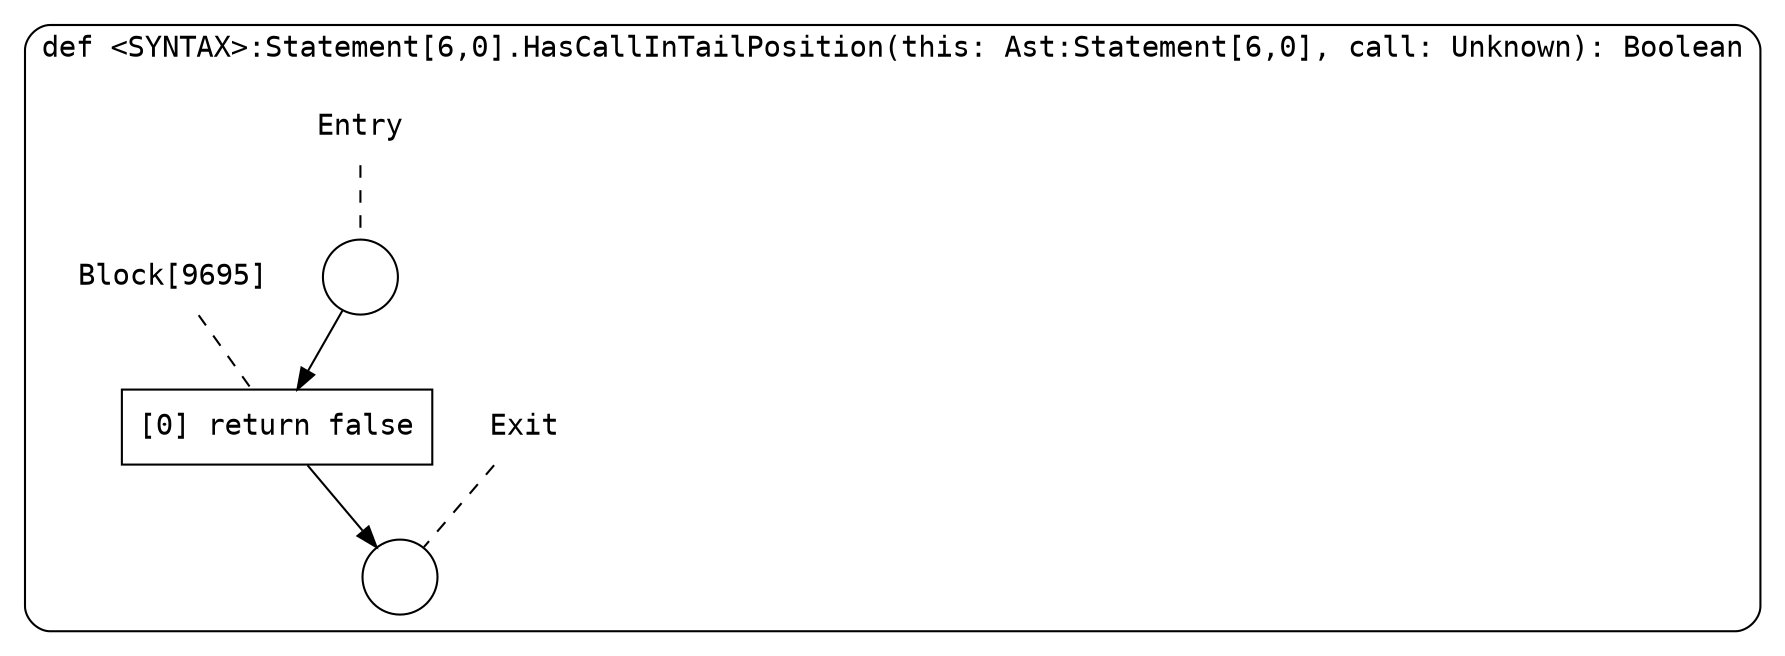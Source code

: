 digraph {
  graph [fontname = "Consolas"]
  node [fontname = "Consolas"]
  edge [fontname = "Consolas"]
  subgraph cluster1726 {
    label = "def <SYNTAX>:Statement[6,0].HasCallInTailPosition(this: Ast:Statement[6,0], call: Unknown): Boolean"
    style = rounded
    cluster1726_entry_name [shape=none, label=<<font color="black">Entry</font>>]
    cluster1726_entry_name -> cluster1726_entry [arrowhead=none, color="black", style=dashed]
    cluster1726_entry [shape=circle label=" " color="black" fillcolor="white" style=filled]
    cluster1726_entry -> node9695 [color="black"]
    cluster1726_exit_name [shape=none, label=<<font color="black">Exit</font>>]
    cluster1726_exit_name -> cluster1726_exit [arrowhead=none, color="black", style=dashed]
    cluster1726_exit [shape=circle label=" " color="black" fillcolor="white" style=filled]
    node9695_name [shape=none, label=<<font color="black">Block[9695]</font>>]
    node9695_name -> node9695 [arrowhead=none, color="black", style=dashed]
    node9695 [shape=box, label=<<font color="black">[0] return false<BR ALIGN="LEFT"/></font>> color="black" fillcolor="white", style=filled]
    node9695 -> cluster1726_exit [color="black"]
  }
}